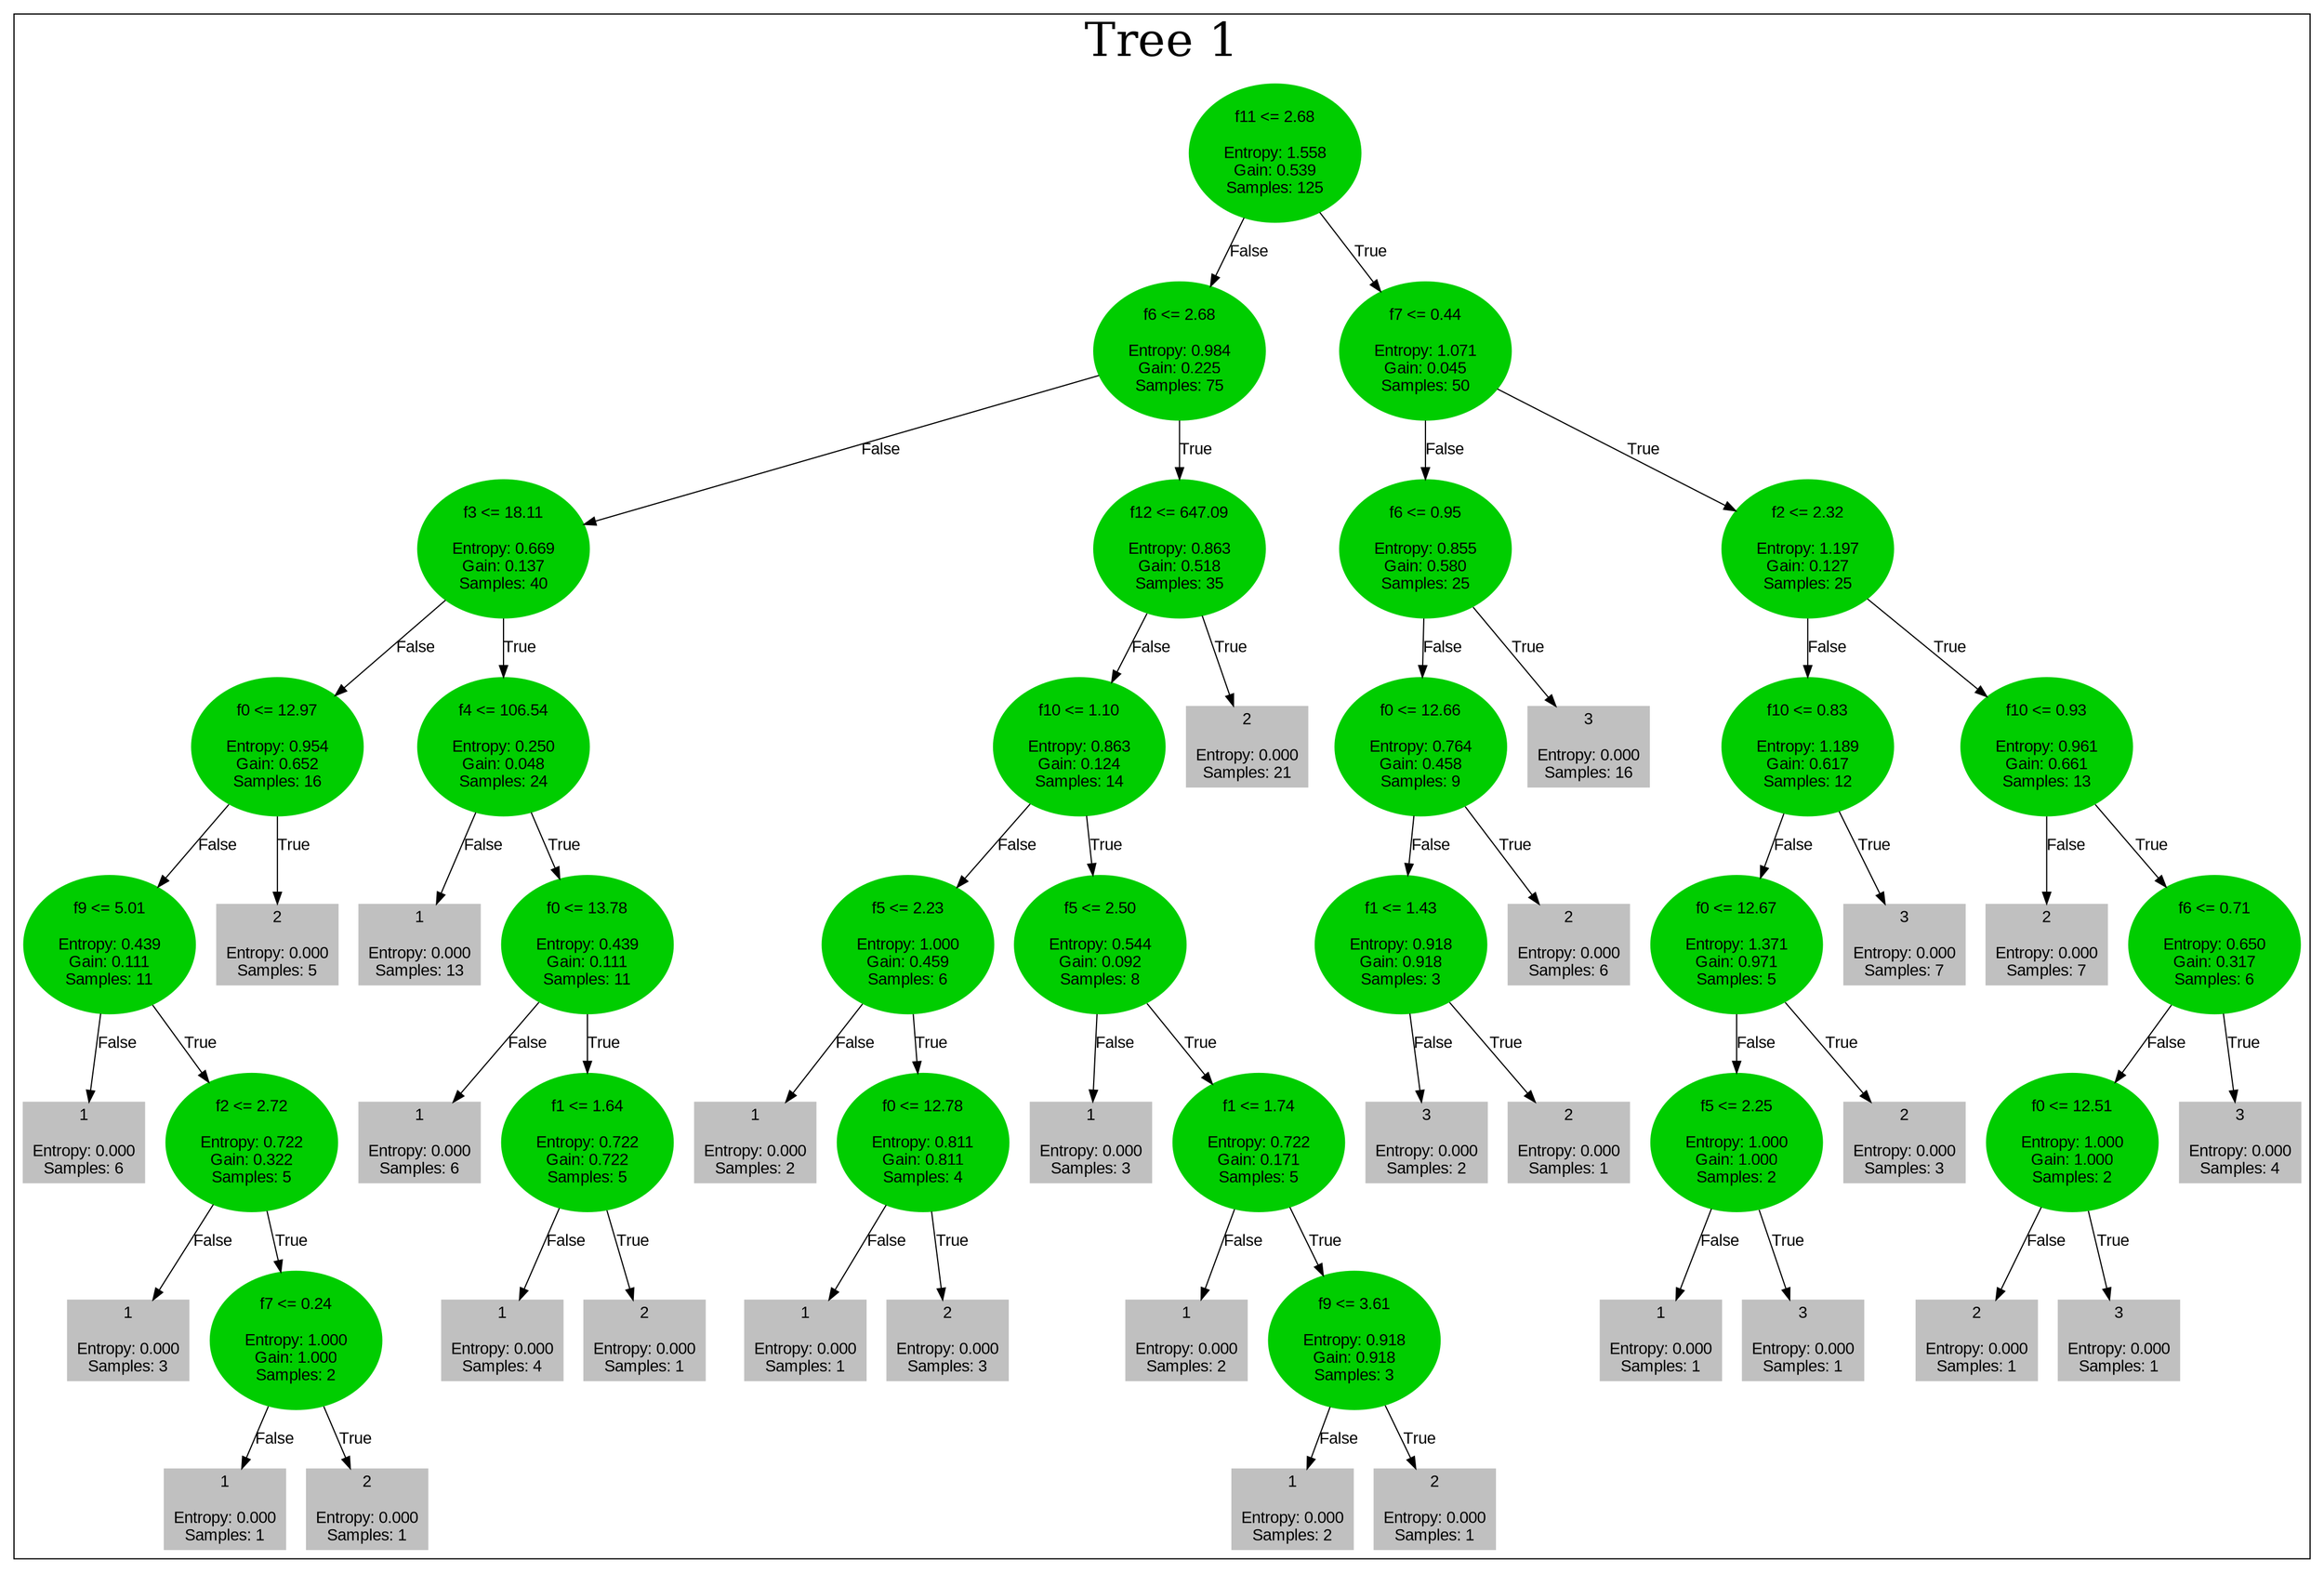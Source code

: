 digraph RandomForest {
	graph [fontsize=40]
	node [fontname=Arial style=filled]
	edge [fontname=Arial]
	subgraph cluster_1 {
		140288584536248 [label="f11 <= 2.68

Entropy: 1.558
Gain: 0.539
Samples: 125" color=green3 shape=ellipse]
		140288584536248 -> 140288719832456 [label=False]
		140288584536248 -> 140288584538936 [label=True]
		140288719832456 [label="f6 <= 2.68

Entropy: 0.984
Gain: 0.225
Samples: 75" color=green3 shape=ellipse]
		140288719832456 -> 140288584538264 [label=False]
		140288719832456 -> 140288584539440 [label=True]
		140288584538936 [label="f7 <= 0.44

Entropy: 1.071
Gain: 0.045
Samples: 50" color=green3 shape=ellipse]
		140288584538936 -> 140288584538768 [label=False]
		140288584538936 -> 140288584539608 [label=True]
		140288584538264 [label="f3 <= 18.11

Entropy: 0.669
Gain: 0.137
Samples: 40" color=green3 shape=ellipse]
		140288584538264 -> 140288584538544 [label=False]
		140288584538264 -> 140288584539888 [label=True]
		140288584539440 [label="f12 <= 647.09

Entropy: 0.863
Gain: 0.518
Samples: 35" color=green3 shape=ellipse]
		140288584539440 -> 140288584539048 [label=False]
		140288584539440 -> 140288584539664 [label=True]
		140288584538768 [label="f6 <= 0.95

Entropy: 0.855
Gain: 0.580
Samples: 25" color=green3 shape=ellipse]
		140288584538768 -> 140288584539384 [label=False]
		140288584538768 -> 140288583960056 [label=True]
		140288584539608 [label="f2 <= 2.32

Entropy: 1.197
Gain: 0.127
Samples: 25" color=green3 shape=ellipse]
		140288584539608 -> 140288584539944 [label=False]
		140288584539608 -> 140288583961232 [label=True]
		140288584538544 [label="f0 <= 12.97

Entropy: 0.954
Gain: 0.652
Samples: 16" color=green3 shape=ellipse]
		140288584538544 -> 140288584538040 [label=False]
		140288584538544 -> 140288584538600 [label=True]
		140288584539888 [label="f4 <= 106.54

Entropy: 0.250
Gain: 0.048
Samples: 24" color=green3 shape=ellipse]
		140288584539888 -> 140288584540112 [label=False]
		140288584539888 -> 140288583959440 [label=True]
		140288584539048 [label="f10 <= 1.10

Entropy: 0.863
Gain: 0.124
Samples: 14" color=green3 shape=ellipse]
		140288584539048 -> 140288584539776 [label=False]
		140288584539048 -> 140288583960224 [label=True]
		140288584539664 [label="2

Entropy: 0.000
Samples: 21" color=gray shape=box]
		140288584539384 [label="f0 <= 12.66

Entropy: 0.764
Gain: 0.458
Samples: 9" color=green3 shape=ellipse]
		140288584539384 -> 140288583959944 [label=False]
		140288584539384 -> 140288583961120 [label=True]
		140288583960056 [label="3

Entropy: 0.000
Samples: 16" color=gray shape=box]
		140288584539944 [label="f10 <= 0.83

Entropy: 1.189
Gain: 0.617
Samples: 12" color=green3 shape=ellipse]
		140288584539944 -> 140288583959552 [label=False]
		140288584539944 -> 140288583958880 [label=True]
		140288583961232 [label="f10 <= 0.93

Entropy: 0.961
Gain: 0.661
Samples: 13" color=green3 shape=ellipse]
		140288583961232 -> 140288583959048 [label=False]
		140288583961232 -> 140288583961736 [label=True]
		140288584538040 [label="f9 <= 5.01

Entropy: 0.439
Gain: 0.111
Samples: 11" color=green3 shape=ellipse]
		140288584538040 -> 140288584538880 [label=False]
		140288584538040 -> 140288583958992 [label=True]
		140288584538600 [label="2

Entropy: 0.000
Samples: 5" color=gray shape=box]
		140288584540112 [label="1

Entropy: 0.000
Samples: 13" color=gray shape=box]
		140288583959440 [label="f0 <= 13.78

Entropy: 0.439
Gain: 0.111
Samples: 11" color=green3 shape=ellipse]
		140288583959440 -> 140288583959384 [label=False]
		140288583959440 -> 140288583958824 [label=True]
		140288584539776 [label="f5 <= 2.23

Entropy: 1.000
Gain: 0.459
Samples: 6" color=green3 shape=ellipse]
		140288584539776 -> 140288583959608 [label=False]
		140288584539776 -> 140288583960000 [label=True]
		140288583960224 [label="f5 <= 2.50

Entropy: 0.544
Gain: 0.092
Samples: 8" color=green3 shape=ellipse]
		140288583960224 -> 140288583958712 [label=False]
		140288583960224 -> 140288583960728 [label=True]
		140288583959944 [label="f1 <= 1.43

Entropy: 0.918
Gain: 0.918
Samples: 3" color=green3 shape=ellipse]
		140288583959944 -> 140288583959328 [label=False]
		140288583959944 -> 140288583961456 [label=True]
		140288583961120 [label="2

Entropy: 0.000
Samples: 6" color=gray shape=box]
		140288583959552 [label="f0 <= 12.67

Entropy: 1.371
Gain: 0.971
Samples: 5" color=green3 shape=ellipse]
		140288583959552 -> 140288583960392 [label=False]
		140288583959552 -> 140288583962128 [label=True]
		140288583958880 [label="3

Entropy: 0.000
Samples: 7" color=gray shape=box]
		140288583959048 [label="2

Entropy: 0.000
Samples: 7" color=gray shape=box]
		140288583961736 [label="f6 <= 0.71

Entropy: 0.650
Gain: 0.317
Samples: 6" color=green3 shape=ellipse]
		140288583961736 -> 140288583961624 [label=False]
		140288583961736 -> 140288583962520 [label=True]
		140288584538880 [label="1

Entropy: 0.000
Samples: 6" color=gray shape=box]
		140288583958992 [label="f2 <= 2.72

Entropy: 0.722
Gain: 0.322
Samples: 5" color=green3 shape=ellipse]
		140288583958992 -> 140288583959160 [label=False]
		140288583958992 -> 140288583959664 [label=True]
		140288583959384 [label="1

Entropy: 0.000
Samples: 6" color=gray shape=box]
		140288583958824 [label="f1 <= 1.64

Entropy: 0.722
Gain: 0.722
Samples: 5" color=green3 shape=ellipse]
		140288583958824 -> 140288583959888 [label=False]
		140288583958824 -> 140288583960504 [label=True]
		140288583959608 [label="1

Entropy: 0.000
Samples: 2" color=gray shape=box]
		140288583960000 [label="f0 <= 12.78

Entropy: 0.811
Gain: 0.811
Samples: 4" color=green3 shape=ellipse]
		140288583960000 -> 140288583960616 [label=False]
		140288583960000 -> 140288583960840 [label=True]
		140288583958712 [label="1

Entropy: 0.000
Samples: 3" color=gray shape=box]
		140288583960728 [label="f1 <= 1.74

Entropy: 0.722
Gain: 0.171
Samples: 5" color=green3 shape=ellipse]
		140288583960728 -> 140288583960784 [label=False]
		140288583960728 -> 140288583961344 [label=True]
		140288583959328 [label="3

Entropy: 0.000
Samples: 2" color=gray shape=box]
		140288583961456 [label="2

Entropy: 0.000
Samples: 1" color=gray shape=box]
		140288583960392 [label="f5 <= 2.25

Entropy: 1.000
Gain: 1.000
Samples: 2" color=green3 shape=ellipse]
		140288583960392 -> 140288583959104 [label=False]
		140288583960392 -> 140288583962240 [label=True]
		140288583962128 [label="2

Entropy: 0.000
Samples: 3" color=gray shape=box]
		140288583961624 [label="f0 <= 12.51

Entropy: 1.000
Gain: 1.000
Samples: 2" color=green3 shape=ellipse]
		140288583961624 -> 140288583962016 [label=False]
		140288583961624 -> 140288584102240 [label=True]
		140288583962520 [label="3

Entropy: 0.000
Samples: 4" color=gray shape=box]
		140288583959160 [label="1

Entropy: 0.000
Samples: 3" color=gray shape=box]
		140288583959664 [label="f7 <= 0.24

Entropy: 1.000
Gain: 1.000
Samples: 2" color=green3 shape=ellipse]
		140288583959664 -> 140288583959720 [label=False]
		140288583959664 -> 140288583960280 [label=True]
		140288583959888 [label="1

Entropy: 0.000
Samples: 4" color=gray shape=box]
		140288583960504 [label="2

Entropy: 0.000
Samples: 1" color=gray shape=box]
		140288583960616 [label="1

Entropy: 0.000
Samples: 1" color=gray shape=box]
		140288583960840 [label="2

Entropy: 0.000
Samples: 3" color=gray shape=box]
		140288583960784 [label="1

Entropy: 0.000
Samples: 2" color=gray shape=box]
		140288583961344 [label="f9 <= 3.61

Entropy: 0.918
Gain: 0.918
Samples: 3" color=green3 shape=ellipse]
		140288583961344 -> 140288583961400 [label=False]
		140288583961344 -> 140288583961960 [label=True]
		140288583959104 [label="1

Entropy: 0.000
Samples: 1" color=gray shape=box]
		140288583962240 [label="3

Entropy: 0.000
Samples: 1" color=gray shape=box]
		140288583962016 [label="2

Entropy: 0.000
Samples: 1" color=gray shape=box]
		140288584102240 [label="3

Entropy: 0.000
Samples: 1" color=gray shape=box]
		140288583959720 [label="1

Entropy: 0.000
Samples: 1" color=gray shape=box]
		140288583960280 [label="2

Entropy: 0.000
Samples: 1" color=gray shape=box]
		140288583961400 [label="1

Entropy: 0.000
Samples: 2" color=gray shape=box]
		140288583961960 [label="2

Entropy: 0.000
Samples: 1" color=gray shape=box]
		label="Tree 1"
	}
}
